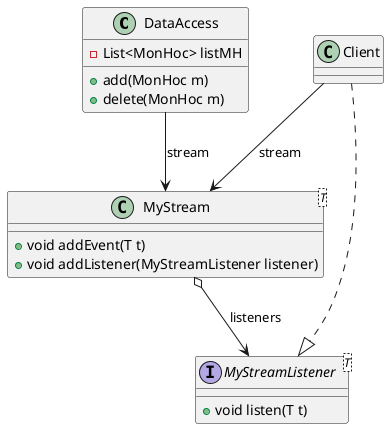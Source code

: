 @startuml
class DataAccess {
    - List<MonHoc> listMH
    + add(MonHoc m)
    + delete(MonHoc m)
}
class MyStream<T>{
    + void addEvent(T t)
    + void addListener(MyStreamListener listener)
}

interface MyStreamListener<T>{
    + void listen(T t)
}

class Client

Client ..|> MyStreamListener
Client --> MyStream : stream
MyStream o--> MyStreamListener : listeners
DataAccess --> MyStream : stream

@enduml